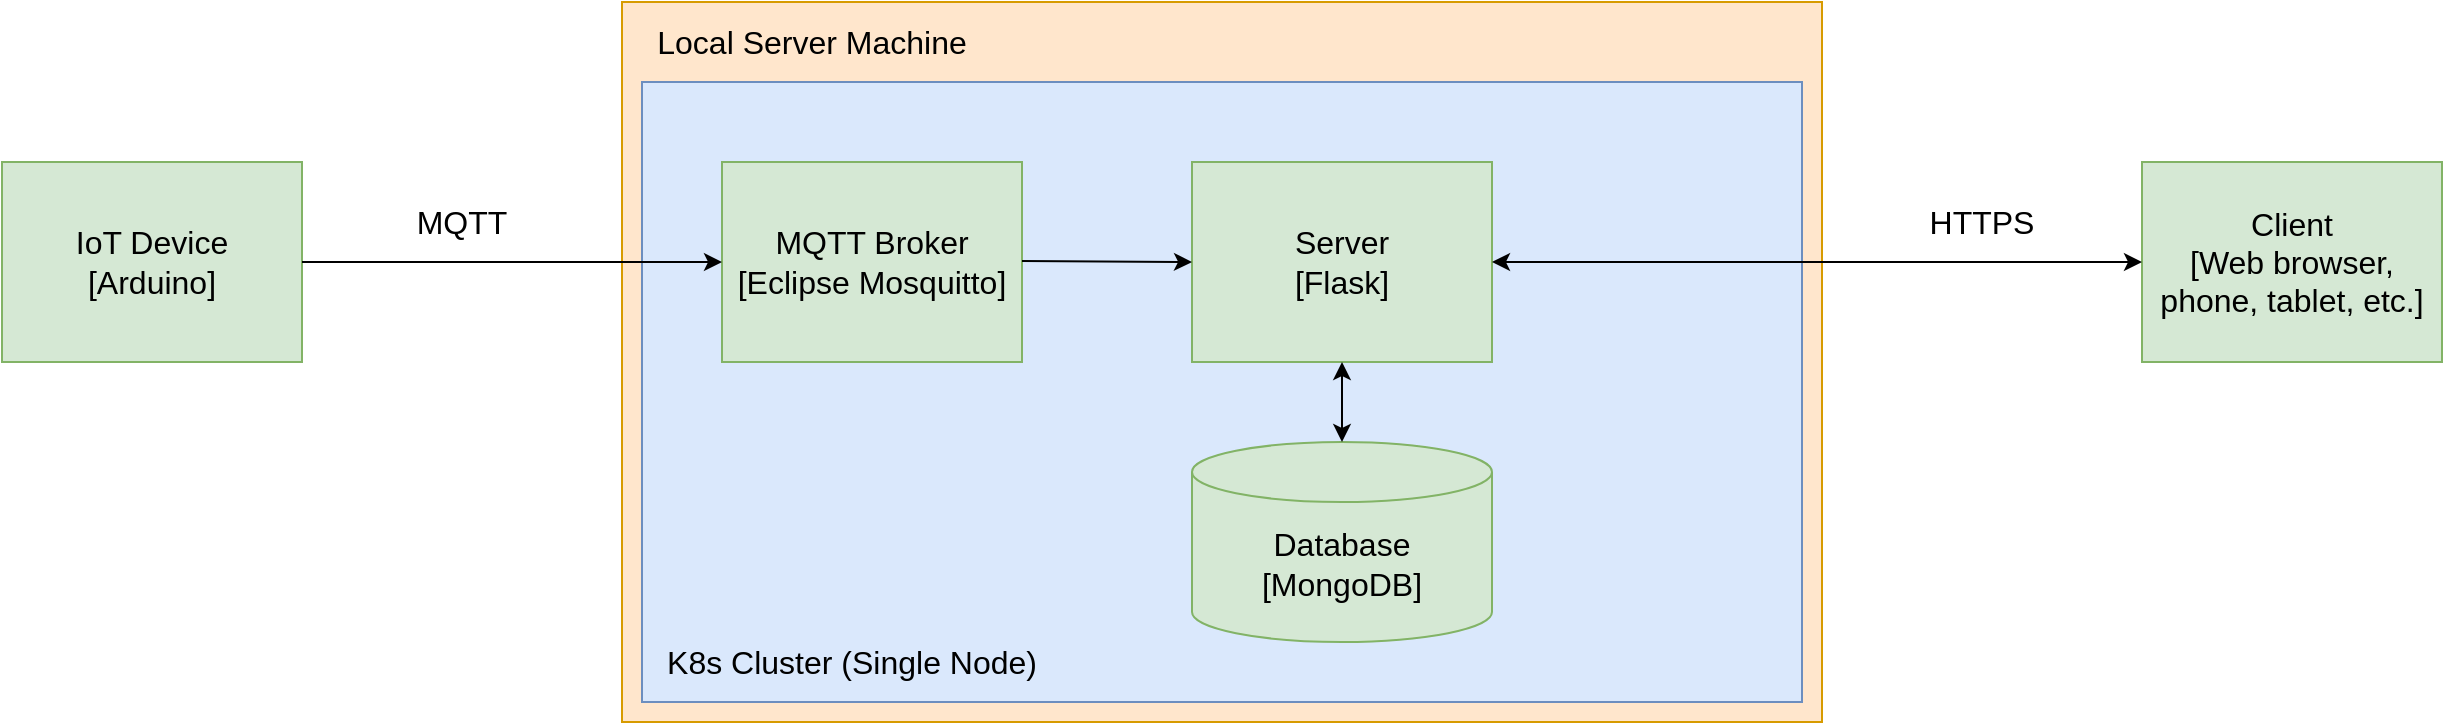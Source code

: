 <mxfile version="14.8.5" type="google"><diagram id="2zagJ14UC1Ch75MN5wCj" name="Page-1"><mxGraphModel dx="2272" dy="690" grid="1" gridSize="10" guides="1" tooltips="1" connect="1" arrows="1" fold="1" page="1" pageScale="1" pageWidth="850" pageHeight="1100" math="0" shadow="0"><root><mxCell id="0"/><mxCell id="1" parent="0"/><mxCell id="vfr0SgNQB9ZYWXwT3Ayb-4" value="" style="rounded=0;whiteSpace=wrap;html=1;fillColor=#ffe6cc;strokeColor=#d79b00;" vertex="1" parent="1"><mxGeometry x="160" y="200" width="600" height="360" as="geometry"/></mxCell><mxCell id="vfr0SgNQB9ZYWXwT3Ayb-3" value="Local Server Machine" style="text;html=1;strokeColor=none;fillColor=none;align=center;verticalAlign=middle;whiteSpace=wrap;rounded=0;fontSize=16;" vertex="1" parent="1"><mxGeometry x="170" y="210" width="170" height="20" as="geometry"/></mxCell><mxCell id="vfr0SgNQB9ZYWXwT3Ayb-5" value="" style="rounded=0;whiteSpace=wrap;html=1;fillColor=#dae8fc;strokeColor=#6c8ebf;" vertex="1" parent="1"><mxGeometry x="170" y="240" width="580" height="310" as="geometry"/></mxCell><mxCell id="vfr0SgNQB9ZYWXwT3Ayb-6" value="K8s Cluster (Single Node)" style="text;html=1;strokeColor=none;fillColor=none;align=center;verticalAlign=middle;whiteSpace=wrap;rounded=0;fontSize=16;" vertex="1" parent="1"><mxGeometry x="180" y="520" width="190" height="20" as="geometry"/></mxCell><mxCell id="vfr0SgNQB9ZYWXwT3Ayb-7" value="" style="shape=image;verticalLabelPosition=bottom;labelBackgroundColor=#ffffff;verticalAlign=top;aspect=fixed;imageAspect=0;image=https://upload.wikimedia.org/wikipedia/commons/thumb/3/39/Kubernetes_logo_without_workmark.svg/1200px-Kubernetes_logo_without_workmark.svg.png;" vertex="1" parent="1"><mxGeometry x="690" y="491.44" width="50" height="48.56" as="geometry"/></mxCell><mxCell id="vfr0SgNQB9ZYWXwT3Ayb-8" value="" style="rounded=0;whiteSpace=wrap;html=1;fillColor=#d5e8d4;strokeColor=#82b366;" vertex="1" parent="1"><mxGeometry x="210" y="280" width="150" height="100" as="geometry"/></mxCell><mxCell id="vfr0SgNQB9ZYWXwT3Ayb-9" value="&lt;div&gt;MQTT Broker&lt;/div&gt;&lt;div&gt;[Eclipse Mosquitto]&lt;br&gt;&lt;/div&gt;" style="text;html=1;strokeColor=none;fillColor=none;align=center;verticalAlign=middle;whiteSpace=wrap;rounded=0;fontSize=16;" vertex="1" parent="1"><mxGeometry x="210" y="320" width="150" height="20" as="geometry"/></mxCell><mxCell id="vfr0SgNQB9ZYWXwT3Ayb-10" value="" style="rounded=0;whiteSpace=wrap;html=1;fillColor=#d5e8d4;strokeColor=#82b366;" vertex="1" parent="1"><mxGeometry x="445" y="280" width="150" height="100" as="geometry"/></mxCell><mxCell id="vfr0SgNQB9ZYWXwT3Ayb-11" value="&lt;div&gt;Server&lt;/div&gt;&lt;div&gt;[Flask]&lt;br&gt;&lt;/div&gt;" style="text;html=1;strokeColor=none;fillColor=none;align=center;verticalAlign=middle;whiteSpace=wrap;rounded=0;fontSize=16;" vertex="1" parent="1"><mxGeometry x="450" y="320" width="140" height="20" as="geometry"/></mxCell><mxCell id="vfr0SgNQB9ZYWXwT3Ayb-12" value="" style="shape=cylinder3;whiteSpace=wrap;html=1;boundedLbl=1;backgroundOutline=1;size=15;fontSize=16;fillColor=#d5e8d4;strokeColor=#82b366;" vertex="1" parent="1"><mxGeometry x="445" y="420" width="150" height="100" as="geometry"/></mxCell><mxCell id="vfr0SgNQB9ZYWXwT3Ayb-13" value="&lt;div&gt;Database&lt;br&gt;&lt;/div&gt;&lt;div&gt;[MongoDB]&lt;br&gt;&lt;/div&gt;" style="text;html=1;strokeColor=none;fillColor=none;align=center;verticalAlign=middle;whiteSpace=wrap;rounded=0;fontSize=16;" vertex="1" parent="1"><mxGeometry x="425" y="471.44" width="190" height="20" as="geometry"/></mxCell><mxCell id="vfr0SgNQB9ZYWXwT3Ayb-14" value="" style="rounded=0;whiteSpace=wrap;html=1;fillColor=#d5e8d4;strokeColor=#82b366;" vertex="1" parent="1"><mxGeometry x="-150" y="280" width="150" height="100" as="geometry"/></mxCell><mxCell id="vfr0SgNQB9ZYWXwT3Ayb-15" value="" style="rounded=0;whiteSpace=wrap;html=1;fillColor=#d5e8d4;strokeColor=#82b366;" vertex="1" parent="1"><mxGeometry x="920" y="280" width="150" height="100" as="geometry"/></mxCell><mxCell id="vfr0SgNQB9ZYWXwT3Ayb-16" value="&lt;div&gt;IoT Device&lt;/div&gt;&lt;div&gt;[Arduino]&lt;br&gt;&lt;/div&gt;" style="text;html=1;strokeColor=none;fillColor=none;align=center;verticalAlign=middle;whiteSpace=wrap;rounded=0;fontSize=16;" vertex="1" parent="1"><mxGeometry x="-150" y="320" width="150" height="20" as="geometry"/></mxCell><mxCell id="vfr0SgNQB9ZYWXwT3Ayb-17" value="&lt;div&gt;Client&lt;/div&gt;[Web browser, phone, tablet, etc.]" style="text;html=1;strokeColor=none;fillColor=none;align=center;verticalAlign=middle;whiteSpace=wrap;rounded=0;fontSize=16;" vertex="1" parent="1"><mxGeometry x="920" y="320" width="150" height="20" as="geometry"/></mxCell><mxCell id="vfr0SgNQB9ZYWXwT3Ayb-18" value="" style="endArrow=classic;startArrow=classic;html=1;fontSize=16;exitX=0.5;exitY=1;exitDx=0;exitDy=0;entryX=0.5;entryY=0;entryDx=0;entryDy=0;entryPerimeter=0;fillColor=#f5f5f5;" edge="1" parent="1" source="vfr0SgNQB9ZYWXwT3Ayb-10" target="vfr0SgNQB9ZYWXwT3Ayb-12"><mxGeometry width="50" height="50" relative="1" as="geometry"><mxPoint x="400" y="500" as="sourcePoint"/><mxPoint x="450" y="450" as="targetPoint"/></mxGeometry></mxCell><mxCell id="vfr0SgNQB9ZYWXwT3Ayb-19" value="" style="endArrow=classic;startArrow=classic;html=1;fontSize=16;fillColor=#f5f5f5;entryX=1;entryY=0.5;entryDx=0;entryDy=0;" edge="1" parent="1" target="vfr0SgNQB9ZYWXwT3Ayb-10"><mxGeometry width="50" height="50" relative="1" as="geometry"><mxPoint x="920" y="330" as="sourcePoint"/><mxPoint x="596" y="330" as="targetPoint"/></mxGeometry></mxCell><mxCell id="vfr0SgNQB9ZYWXwT3Ayb-20" value="" style="endArrow=classic;html=1;fontSize=16;entryX=0;entryY=0.5;entryDx=0;entryDy=0;exitX=1;exitY=0.5;exitDx=0;exitDy=0;" edge="1" parent="1" source="vfr0SgNQB9ZYWXwT3Ayb-16" target="vfr0SgNQB9ZYWXwT3Ayb-9"><mxGeometry width="50" height="50" relative="1" as="geometry"><mxPoint x="40" y="330" as="sourcePoint"/><mxPoint x="150" y="340" as="targetPoint"/></mxGeometry></mxCell><mxCell id="vfr0SgNQB9ZYWXwT3Ayb-21" value="" style="endArrow=classic;html=1;fontSize=16;exitX=1;exitY=0.5;exitDx=0;exitDy=0;entryX=0;entryY=0.5;entryDx=0;entryDy=0;" edge="1" parent="1" target="vfr0SgNQB9ZYWXwT3Ayb-10"><mxGeometry width="50" height="50" relative="1" as="geometry"><mxPoint x="360" y="329.5" as="sourcePoint"/><mxPoint x="410" y="330" as="targetPoint"/></mxGeometry></mxCell><mxCell id="vfr0SgNQB9ZYWXwT3Ayb-22" value="MQTT" style="text;html=1;strokeColor=none;fillColor=none;align=center;verticalAlign=middle;whiteSpace=wrap;rounded=0;fontSize=16;" vertex="1" parent="1"><mxGeometry x="60" y="300" width="40" height="20" as="geometry"/></mxCell><mxCell id="vfr0SgNQB9ZYWXwT3Ayb-23" value="HTTPS" style="text;html=1;strokeColor=none;fillColor=none;align=center;verticalAlign=middle;whiteSpace=wrap;rounded=0;fontSize=16;" vertex="1" parent="1"><mxGeometry x="820" y="300" width="40" height="20" as="geometry"/></mxCell></root></mxGraphModel></diagram></mxfile>